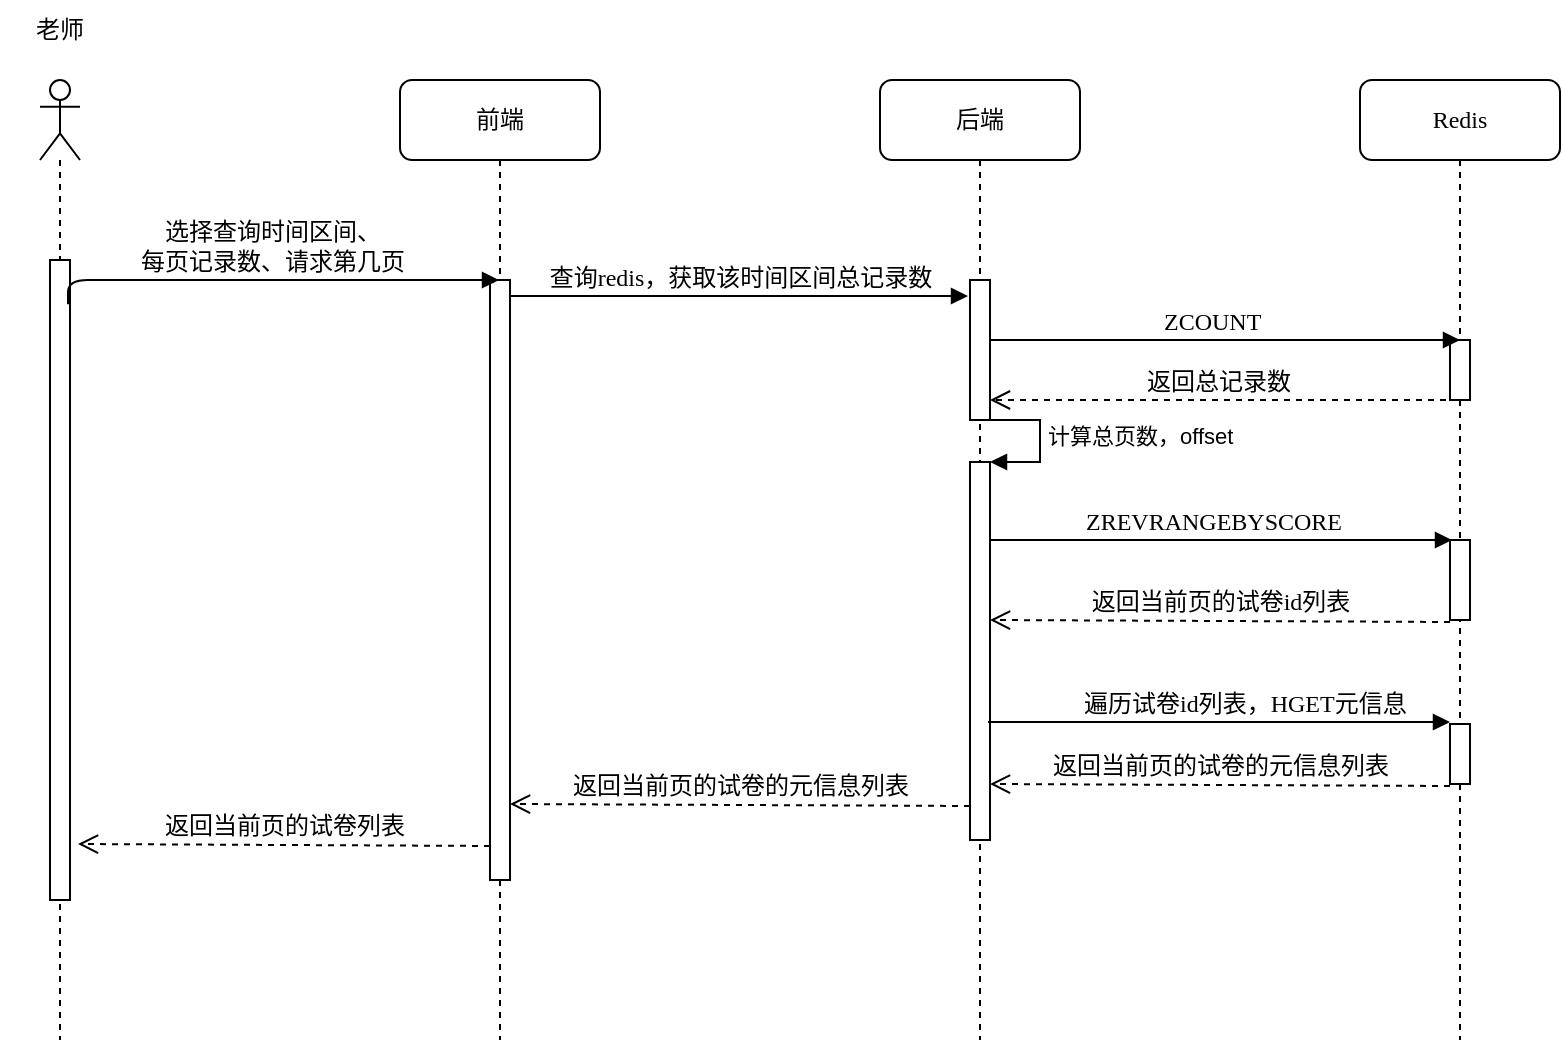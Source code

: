 <mxfile version="17.4.6" type="github">
  <diagram name="Page-1" id="13e1069c-82ec-6db2-03f1-153e76fe0fe0">
    <mxGraphModel dx="1426" dy="712" grid="1" gridSize="10" guides="1" tooltips="1" connect="1" arrows="1" fold="1" page="1" pageScale="1" pageWidth="1100" pageHeight="850" background="none" math="0" shadow="0">
      <root>
        <mxCell id="0" />
        <mxCell id="1" parent="0" />
        <mxCell id="7baba1c4bc27f4b0-2" value="后端" style="shape=umlLifeline;perimeter=lifelinePerimeter;whiteSpace=wrap;html=1;container=1;collapsible=0;recursiveResize=0;outlineConnect=0;rounded=1;shadow=0;comic=0;labelBackgroundColor=none;strokeWidth=1;fontFamily=Verdana;fontSize=12;align=center;" parent="1" vertex="1">
          <mxGeometry x="500" y="80" width="100" height="480" as="geometry" />
        </mxCell>
        <mxCell id="7baba1c4bc27f4b0-10" value="" style="html=1;points=[];perimeter=orthogonalPerimeter;rounded=0;shadow=0;comic=0;labelBackgroundColor=none;strokeWidth=1;fontFamily=Verdana;fontSize=12;align=center;" parent="7baba1c4bc27f4b0-2" vertex="1">
          <mxGeometry x="45" y="100" width="10" height="70" as="geometry" />
        </mxCell>
        <mxCell id="0_w0dlx2Q2CRddz7azVm-1" value="" style="html=1;points=[];perimeter=orthogonalPerimeter;" parent="7baba1c4bc27f4b0-2" vertex="1">
          <mxGeometry x="45" y="191" width="10" height="189" as="geometry" />
        </mxCell>
        <mxCell id="0_w0dlx2Q2CRddz7azVm-2" value="计算总页数，offset" style="edgeStyle=orthogonalEdgeStyle;html=1;align=left;spacingLeft=2;endArrow=block;rounded=0;entryX=1;entryY=0;" parent="7baba1c4bc27f4b0-2" target="0_w0dlx2Q2CRddz7azVm-1" edge="1">
          <mxGeometry relative="1" as="geometry">
            <mxPoint x="50" y="170" as="sourcePoint" />
            <Array as="points">
              <mxPoint x="80" y="170" />
            </Array>
          </mxGeometry>
        </mxCell>
        <mxCell id="0_w0dlx2Q2CRddz7azVm-14" value="ZREVRANGEBYSCORE" style="html=1;verticalAlign=bottom;endArrow=block;labelBackgroundColor=none;fontFamily=Verdana;fontSize=12;edgeStyle=elbowEdgeStyle;elbow=vertical;align=left;entryX=0;entryY=0;entryDx=0;entryDy=0;entryPerimeter=0;exitX=0.9;exitY=0.214;exitDx=0;exitDy=0;exitPerimeter=0;" parent="7baba1c4bc27f4b0-2" edge="1">
          <mxGeometry x="-0.602" relative="1" as="geometry">
            <mxPoint x="55" y="230" as="sourcePoint" />
            <mxPoint x="286" y="230.04" as="targetPoint" />
            <mxPoint as="offset" />
          </mxGeometry>
        </mxCell>
        <mxCell id="7baba1c4bc27f4b0-3" value="Redis" style="shape=umlLifeline;perimeter=lifelinePerimeter;whiteSpace=wrap;html=1;container=1;collapsible=0;recursiveResize=0;outlineConnect=0;rounded=1;shadow=0;comic=0;labelBackgroundColor=none;strokeWidth=1;fontFamily=Verdana;fontSize=12;align=center;" parent="1" vertex="1">
          <mxGeometry x="740" y="80" width="100" height="480" as="geometry" />
        </mxCell>
        <mxCell id="Oz3b0MvVI2F1H4eGhW3b-9" value="" style="html=1;points=[];perimeter=orthogonalPerimeter;" parent="7baba1c4bc27f4b0-3" vertex="1">
          <mxGeometry x="45" y="130" width="10" height="30" as="geometry" />
        </mxCell>
        <mxCell id="Oz3b0MvVI2F1H4eGhW3b-23" value="" style="html=1;points=[];perimeter=orthogonalPerimeter;rounded=0;shadow=0;comic=0;labelBackgroundColor=none;strokeWidth=1;fontFamily=Verdana;fontSize=12;align=center;" parent="7baba1c4bc27f4b0-3" vertex="1">
          <mxGeometry x="45" y="322" width="10" height="30" as="geometry" />
        </mxCell>
        <mxCell id="0_w0dlx2Q2CRddz7azVm-3" value="" style="html=1;points=[];perimeter=orthogonalPerimeter;" parent="7baba1c4bc27f4b0-3" vertex="1">
          <mxGeometry x="45" y="230" width="10" height="40" as="geometry" />
        </mxCell>
        <mxCell id="0_w0dlx2Q2CRddz7azVm-7" value="遍历试卷id列表，HGET元信息" style="html=1;verticalAlign=bottom;endArrow=block;labelBackgroundColor=none;fontFamily=Verdana;fontSize=12;edgeStyle=elbowEdgeStyle;elbow=vertical;align=left;entryX=0;entryY=0;entryDx=0;entryDy=0;entryPerimeter=0;exitX=0.9;exitY=0.214;exitDx=0;exitDy=0;exitPerimeter=0;" parent="7baba1c4bc27f4b0-3" edge="1">
          <mxGeometry x="-0.602" relative="1" as="geometry">
            <mxPoint x="-186" y="321.0" as="sourcePoint" />
            <mxPoint x="45" y="321.04" as="targetPoint" />
            <mxPoint as="offset" />
          </mxGeometry>
        </mxCell>
        <mxCell id="0_w0dlx2Q2CRddz7azVm-8" value="返回当前页的试卷的元信息列表" style="html=1;verticalAlign=bottom;endArrow=open;dashed=1;endSize=8;labelBackgroundColor=none;fontFamily=Verdana;fontSize=12;edgeStyle=elbowEdgeStyle;elbow=vertical;exitX=0;exitY=1.033;exitDx=0;exitDy=0;exitPerimeter=0;" parent="7baba1c4bc27f4b0-3" edge="1">
          <mxGeometry relative="1" as="geometry">
            <mxPoint x="-185" y="352" as="targetPoint" />
            <Array as="points">
              <mxPoint x="-50" y="352" />
              <mxPoint x="5" y="362" />
            </Array>
            <mxPoint x="45" y="352.99" as="sourcePoint" />
          </mxGeometry>
        </mxCell>
        <mxCell id="7baba1c4bc27f4b0-8" value="前端" style="shape=umlLifeline;perimeter=lifelinePerimeter;whiteSpace=wrap;html=1;container=1;collapsible=0;recursiveResize=0;outlineConnect=0;rounded=1;shadow=0;comic=0;labelBackgroundColor=none;strokeWidth=1;fontFamily=Verdana;fontSize=12;align=center;" parent="1" vertex="1">
          <mxGeometry x="260" y="80" width="100" height="480" as="geometry" />
        </mxCell>
        <mxCell id="7baba1c4bc27f4b0-9" value="" style="html=1;points=[];perimeter=orthogonalPerimeter;rounded=0;shadow=0;comic=0;labelBackgroundColor=none;strokeWidth=1;fontFamily=Verdana;fontSize=12;align=center;" parent="7baba1c4bc27f4b0-8" vertex="1">
          <mxGeometry x="45" y="100" width="10" height="300" as="geometry" />
        </mxCell>
        <mxCell id="0_w0dlx2Q2CRddz7azVm-11" value="返回当前页的试卷列表" style="html=1;verticalAlign=bottom;endArrow=open;dashed=1;endSize=8;labelBackgroundColor=none;fontFamily=Verdana;fontSize=12;edgeStyle=elbowEdgeStyle;elbow=vertical;exitX=0;exitY=1.033;exitDx=0;exitDy=0;exitPerimeter=0;entryX=1.4;entryY=0.897;entryDx=0;entryDy=0;entryPerimeter=0;" parent="7baba1c4bc27f4b0-8" edge="1">
          <mxGeometry relative="1" as="geometry">
            <mxPoint x="-161" y="382.13" as="targetPoint" />
            <Array as="points">
              <mxPoint x="65" y="382" />
              <mxPoint x="5" y="392" />
            </Array>
            <mxPoint x="45" y="382.99" as="sourcePoint" />
          </mxGeometry>
        </mxCell>
        <mxCell id="7baba1c4bc27f4b0-11" value="查询redis，获取该时间区间总记录数" style="html=1;verticalAlign=bottom;endArrow=block;labelBackgroundColor=none;fontFamily=Verdana;fontSize=12;edgeStyle=elbowEdgeStyle;elbow=vertical;entryX=-0.1;entryY=0.114;entryDx=0;entryDy=0;entryPerimeter=0;" parent="1" source="7baba1c4bc27f4b0-9" target="7baba1c4bc27f4b0-10" edge="1">
          <mxGeometry relative="1" as="geometry">
            <mxPoint x="360" y="190" as="sourcePoint" />
            <mxPoint x="540" y="190" as="targetPoint" />
          </mxGeometry>
        </mxCell>
        <mxCell id="7baba1c4bc27f4b0-14" value="ZCOUNT" style="html=1;verticalAlign=bottom;endArrow=block;labelBackgroundColor=none;fontFamily=Verdana;fontSize=12;edgeStyle=elbowEdgeStyle;elbow=vertical;entryX=0.5;entryY=0;entryDx=0;entryDy=0;entryPerimeter=0;align=left;" parent="1" source="7baba1c4bc27f4b0-10" edge="1">
          <mxGeometry x="-0.277" relative="1" as="geometry">
            <mxPoint x="510" y="200" as="sourcePoint" />
            <mxPoint x="790" y="210" as="targetPoint" />
            <mxPoint as="offset" />
          </mxGeometry>
        </mxCell>
        <mxCell id="Oz3b0MvVI2F1H4eGhW3b-2" value="" style="shape=umlLifeline;participant=umlActor;perimeter=lifelinePerimeter;whiteSpace=wrap;html=1;container=1;collapsible=0;recursiveResize=0;verticalAlign=top;spacingTop=36;outlineConnect=0;" parent="1" vertex="1">
          <mxGeometry x="80" y="80" width="20" height="480" as="geometry" />
        </mxCell>
        <mxCell id="Oz3b0MvVI2F1H4eGhW3b-6" value="" style="html=1;points=[];perimeter=orthogonalPerimeter;" parent="Oz3b0MvVI2F1H4eGhW3b-2" vertex="1">
          <mxGeometry x="5" y="90" width="10" height="320" as="geometry" />
        </mxCell>
        <mxCell id="Oz3b0MvVI2F1H4eGhW3b-3" value="老师" style="text;html=1;strokeColor=none;fillColor=none;align=center;verticalAlign=middle;whiteSpace=wrap;rounded=0;" parent="1" vertex="1">
          <mxGeometry x="60" y="40" width="60" height="30" as="geometry" />
        </mxCell>
        <mxCell id="Oz3b0MvVI2F1H4eGhW3b-5" value="选择查询时间区间、&lt;br&gt;每页记录数、请求第几页" style="html=1;verticalAlign=bottom;endArrow=block;labelBackgroundColor=none;fontFamily=Verdana;fontSize=12;edgeStyle=elbowEdgeStyle;elbow=vertical;exitX=0.9;exitY=0.069;exitDx=0;exitDy=0;exitPerimeter=0;" parent="1" source="Oz3b0MvVI2F1H4eGhW3b-6" target="7baba1c4bc27f4b0-8" edge="1">
          <mxGeometry relative="1" as="geometry">
            <mxPoint x="170" y="180" as="sourcePoint" />
            <mxPoint x="290" y="180" as="targetPoint" />
            <Array as="points">
              <mxPoint x="160" y="180" />
            </Array>
          </mxGeometry>
        </mxCell>
        <mxCell id="Oz3b0MvVI2F1H4eGhW3b-11" value="返回总记录数" style="html=1;verticalAlign=bottom;endArrow=open;dashed=1;endSize=8;labelBackgroundColor=none;fontFamily=Verdana;fontSize=12;edgeStyle=elbowEdgeStyle;elbow=vertical;exitX=-0.2;exitY=1;exitDx=0;exitDy=0;exitPerimeter=0;" parent="1" source="Oz3b0MvVI2F1H4eGhW3b-9" target="7baba1c4bc27f4b0-10" edge="1">
          <mxGeometry relative="1" as="geometry">
            <mxPoint x="560" y="290" as="targetPoint" />
            <Array as="points">
              <mxPoint x="760" y="240" />
              <mxPoint x="690" y="250" />
              <mxPoint x="690" y="280" />
              <mxPoint x="745" y="290" />
            </Array>
            <mxPoint x="785" y="250" as="sourcePoint" />
          </mxGeometry>
        </mxCell>
        <mxCell id="0_w0dlx2Q2CRddz7azVm-10" value="返回当前页的试卷的元信息列表" style="html=1;verticalAlign=bottom;endArrow=open;dashed=1;endSize=8;labelBackgroundColor=none;fontFamily=Verdana;fontSize=12;edgeStyle=elbowEdgeStyle;elbow=vertical;exitX=0;exitY=1.033;exitDx=0;exitDy=0;exitPerimeter=0;" parent="1" edge="1">
          <mxGeometry relative="1" as="geometry">
            <mxPoint x="315" y="442" as="targetPoint" />
            <Array as="points">
              <mxPoint x="450" y="442" />
              <mxPoint x="505" y="452" />
            </Array>
            <mxPoint x="545" y="442.99" as="sourcePoint" />
          </mxGeometry>
        </mxCell>
        <mxCell id="0_w0dlx2Q2CRddz7azVm-5" value="返回当前页的试卷id列表" style="html=1;verticalAlign=bottom;endArrow=open;dashed=1;endSize=8;labelBackgroundColor=none;fontFamily=Verdana;fontSize=12;edgeStyle=elbowEdgeStyle;elbow=vertical;exitX=0;exitY=1.033;exitDx=0;exitDy=0;exitPerimeter=0;" parent="1" edge="1">
          <mxGeometry relative="1" as="geometry">
            <mxPoint x="555" y="350" as="targetPoint" />
            <Array as="points">
              <mxPoint x="690" y="350" />
              <mxPoint x="745" y="360" />
            </Array>
            <mxPoint x="785" y="350.99" as="sourcePoint" />
          </mxGeometry>
        </mxCell>
      </root>
    </mxGraphModel>
  </diagram>
</mxfile>
